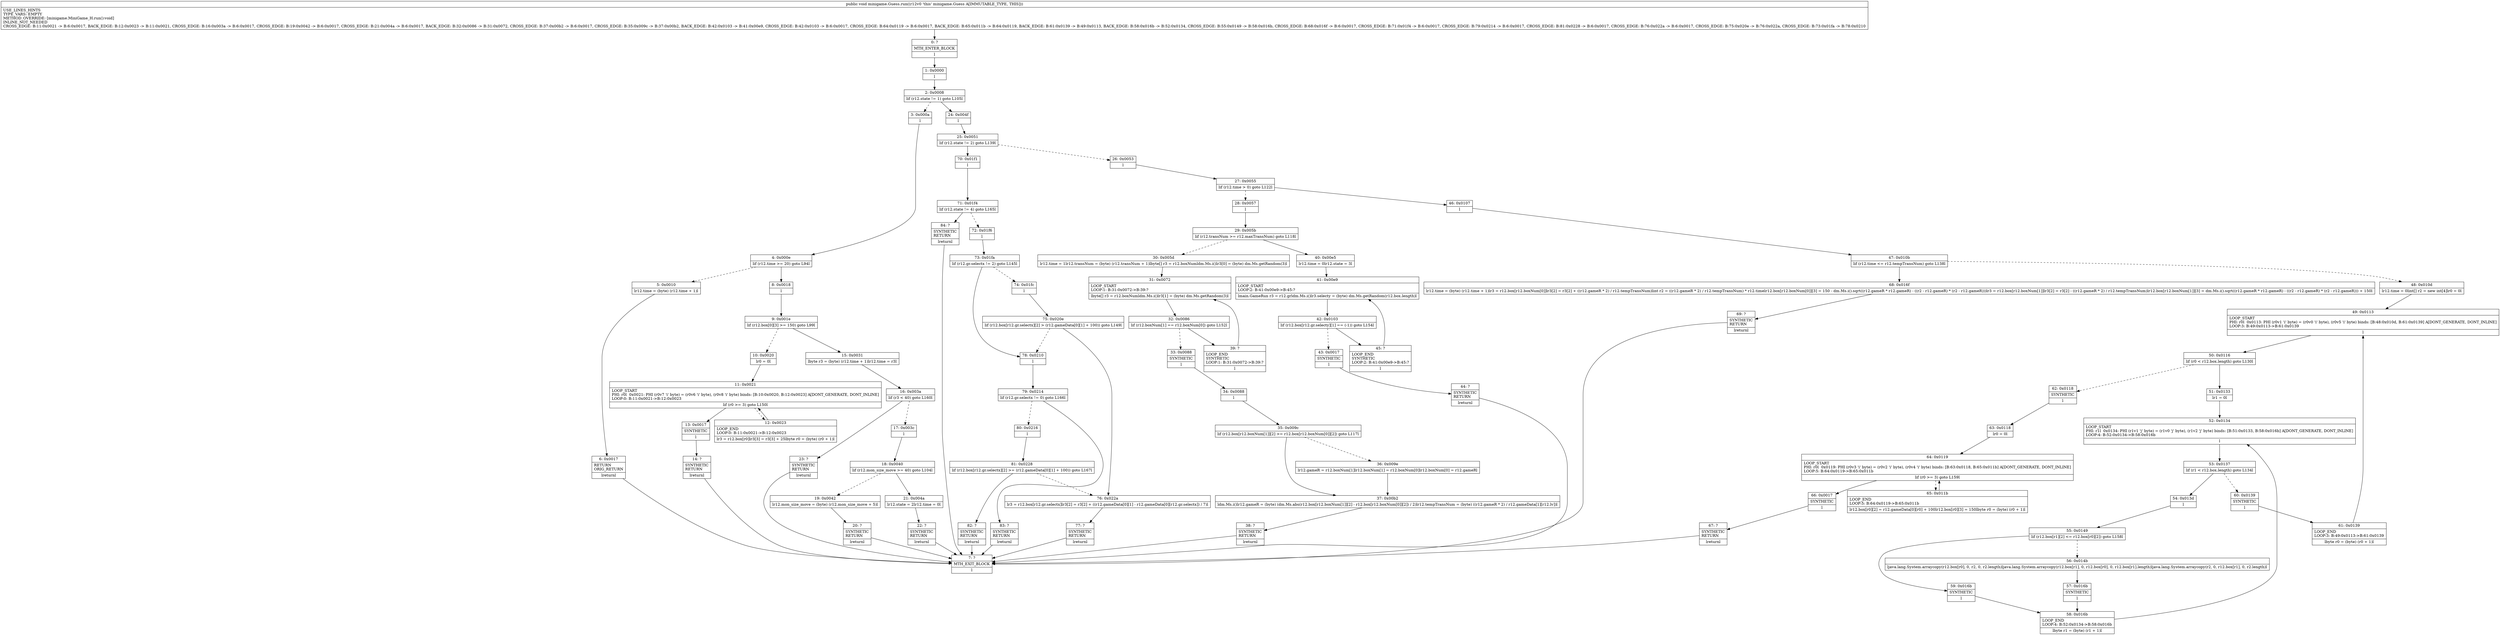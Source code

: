 digraph "CFG forminigame.Guess.run()V" {
Node_0 [shape=record,label="{0\:\ ?|MTH_ENTER_BLOCK\l|l}"];
Node_1 [shape=record,label="{1\:\ 0x0000|l}"];
Node_2 [shape=record,label="{2\:\ 0x0008|lif (r12.state != 1) goto L105l}"];
Node_3 [shape=record,label="{3\:\ 0x000a|l}"];
Node_4 [shape=record,label="{4\:\ 0x000e|lif (r12.time \>= 20) goto L94l}"];
Node_5 [shape=record,label="{5\:\ 0x0010|lr12.time = (byte) (r12.time + 1)l}"];
Node_6 [shape=record,label="{6\:\ 0x0017|RETURN\lORIG_RETURN\l|lreturnl}"];
Node_7 [shape=record,label="{7\:\ ?|MTH_EXIT_BLOCK\l|l}"];
Node_8 [shape=record,label="{8\:\ 0x0018|l}"];
Node_9 [shape=record,label="{9\:\ 0x001e|lif (r12.box[0][3] \>= 150) goto L99l}"];
Node_10 [shape=record,label="{10\:\ 0x0020|lr0 = 0l}"];
Node_11 [shape=record,label="{11\:\ 0x0021|LOOP_START\lPHI: r0l  0x0021: PHI (r0v7 'i' byte) = (r0v6 'i' byte), (r0v8 'i' byte) binds: [B:10:0x0020, B:12:0x0023] A[DONT_GENERATE, DONT_INLINE]\lLOOP:0: B:11:0x0021\-\>B:12:0x0023\l|lif (r0 \>= 3) goto L150l}"];
Node_12 [shape=record,label="{12\:\ 0x0023|LOOP_END\lLOOP:0: B:11:0x0021\-\>B:12:0x0023\l|lr3 = r12.box[r0]lr3[3] = r3[3] + 25lbyte r0 = (byte) (r0 + 1)l}"];
Node_13 [shape=record,label="{13\:\ 0x0017|SYNTHETIC\l|l}"];
Node_14 [shape=record,label="{14\:\ ?|SYNTHETIC\lRETURN\l|lreturnl}"];
Node_15 [shape=record,label="{15\:\ 0x0031|lbyte r3 = (byte) (r12.time + 1)lr12.time = r3l}"];
Node_16 [shape=record,label="{16\:\ 0x003a|lif (r3 \< 40) goto L160l}"];
Node_17 [shape=record,label="{17\:\ 0x003c|l}"];
Node_18 [shape=record,label="{18\:\ 0x0040|lif (r12.mon_size_move \>= 40) goto L104l}"];
Node_19 [shape=record,label="{19\:\ 0x0042|lr12.mon_size_move = (byte) (r12.mon_size_move + 5)l}"];
Node_20 [shape=record,label="{20\:\ ?|SYNTHETIC\lRETURN\l|lreturnl}"];
Node_21 [shape=record,label="{21\:\ 0x004a|lr12.state = 2lr12.time = 0l}"];
Node_22 [shape=record,label="{22\:\ ?|SYNTHETIC\lRETURN\l|lreturnl}"];
Node_23 [shape=record,label="{23\:\ ?|SYNTHETIC\lRETURN\l|lreturnl}"];
Node_24 [shape=record,label="{24\:\ 0x004f|l}"];
Node_25 [shape=record,label="{25\:\ 0x0051|lif (r12.state != 2) goto L139l}"];
Node_26 [shape=record,label="{26\:\ 0x0053|l}"];
Node_27 [shape=record,label="{27\:\ 0x0055|lif (r12.time \> 0) goto L122l}"];
Node_28 [shape=record,label="{28\:\ 0x0057|l}"];
Node_29 [shape=record,label="{29\:\ 0x005b|lif (r12.transNum \>= r12.maxTransNum) goto L118l}"];
Node_30 [shape=record,label="{30\:\ 0x005d|lr12.time = 1lr12.transNum = (byte) (r12.transNum + 1)lbyte[] r3 = r12.boxNumldm.Ms.i()lr3[0] = (byte) dm.Ms.getRandom(3)l}"];
Node_31 [shape=record,label="{31\:\ 0x0072|LOOP_START\lLOOP:1: B:31:0x0072\-\>B:39:?\l|lbyte[] r3 = r12.boxNumldm.Ms.i()lr3[1] = (byte) dm.Ms.getRandom(3)l}"];
Node_32 [shape=record,label="{32\:\ 0x0086|lif (r12.boxNum[1] == r12.boxNum[0]) goto L152l}"];
Node_33 [shape=record,label="{33\:\ 0x0088|SYNTHETIC\l|l}"];
Node_34 [shape=record,label="{34\:\ 0x0088|l}"];
Node_35 [shape=record,label="{35\:\ 0x009c|lif (r12.box[r12.boxNum[1]][2] \>= r12.box[r12.boxNum[0]][2]) goto L117l}"];
Node_36 [shape=record,label="{36\:\ 0x009e|lr12.gameR = r12.boxNum[1]lr12.boxNum[1] = r12.boxNum[0]lr12.boxNum[0] = r12.gameRl}"];
Node_37 [shape=record,label="{37\:\ 0x00b2|ldm.Ms.i()lr12.gameR = (byte) (dm.Ms.abs(r12.box[r12.boxNum[1]][2] \- r12.box[r12.boxNum[0]][2]) \/ 2)lr12.tempTransNum = (byte) ((r12.gameR * 2) \/ r12.gameData[1][r12.lv])l}"];
Node_38 [shape=record,label="{38\:\ ?|SYNTHETIC\lRETURN\l|lreturnl}"];
Node_39 [shape=record,label="{39\:\ ?|LOOP_END\lSYNTHETIC\lLOOP:1: B:31:0x0072\-\>B:39:?\l|l}"];
Node_40 [shape=record,label="{40\:\ 0x00e5|lr12.time = 0lr12.state = 3l}"];
Node_41 [shape=record,label="{41\:\ 0x00e9|LOOP_START\lLOOP:2: B:41:0x00e9\-\>B:45:?\l|lmain.GameRun r3 = r12.grldm.Ms.i()lr3.selecty = (byte) dm.Ms.getRandom(r12.box.length)l}"];
Node_42 [shape=record,label="{42\:\ 0x0103|lif (r12.box[r12.gr.selecty][1] == (\-1)) goto L154l}"];
Node_43 [shape=record,label="{43\:\ 0x0017|SYNTHETIC\l|l}"];
Node_44 [shape=record,label="{44\:\ ?|SYNTHETIC\lRETURN\l|lreturnl}"];
Node_45 [shape=record,label="{45\:\ ?|LOOP_END\lSYNTHETIC\lLOOP:2: B:41:0x00e9\-\>B:45:?\l|l}"];
Node_46 [shape=record,label="{46\:\ 0x0107|l}"];
Node_47 [shape=record,label="{47\:\ 0x010b|lif (r12.time \<= r12.tempTransNum) goto L138l}"];
Node_48 [shape=record,label="{48\:\ 0x010d|lr12.time = 0lint[] r2 = new int[4]lr0 = 0l}"];
Node_49 [shape=record,label="{49\:\ 0x0113|LOOP_START\lPHI: r0l  0x0113: PHI (r0v1 'i' byte) = (r0v0 'i' byte), (r0v5 'i' byte) binds: [B:48:0x010d, B:61:0x0139] A[DONT_GENERATE, DONT_INLINE]\lLOOP:3: B:49:0x0113\-\>B:61:0x0139\l|l}"];
Node_50 [shape=record,label="{50\:\ 0x0116|lif (r0 \< r12.box.length) goto L130l}"];
Node_51 [shape=record,label="{51\:\ 0x0133|lr1 = 0l}"];
Node_52 [shape=record,label="{52\:\ 0x0134|LOOP_START\lPHI: r1l  0x0134: PHI (r1v1 'j' byte) = (r1v0 'j' byte), (r1v2 'j' byte) binds: [B:51:0x0133, B:58:0x016b] A[DONT_GENERATE, DONT_INLINE]\lLOOP:4: B:52:0x0134\-\>B:58:0x016b\l|l}"];
Node_53 [shape=record,label="{53\:\ 0x0137|lif (r1 \< r12.box.length) goto L134l}"];
Node_54 [shape=record,label="{54\:\ 0x013d|l}"];
Node_55 [shape=record,label="{55\:\ 0x0149|lif (r12.box[r1][2] \<= r12.box[r0][2]) goto L158l}"];
Node_56 [shape=record,label="{56\:\ 0x014b|ljava.lang.System.arraycopy(r12.box[r0], 0, r2, 0, r2.length)ljava.lang.System.arraycopy(r12.box[r1], 0, r12.box[r0], 0, r12.box[r1].length)ljava.lang.System.arraycopy(r2, 0, r12.box[r1], 0, r2.length)l}"];
Node_57 [shape=record,label="{57\:\ 0x016b|SYNTHETIC\l|l}"];
Node_58 [shape=record,label="{58\:\ 0x016b|LOOP_END\lLOOP:4: B:52:0x0134\-\>B:58:0x016b\l|lbyte r1 = (byte) (r1 + 1)l}"];
Node_59 [shape=record,label="{59\:\ 0x016b|SYNTHETIC\l|l}"];
Node_60 [shape=record,label="{60\:\ 0x0139|SYNTHETIC\l|l}"];
Node_61 [shape=record,label="{61\:\ 0x0139|LOOP_END\lLOOP:3: B:49:0x0113\-\>B:61:0x0139\l|lbyte r0 = (byte) (r0 + 1)l}"];
Node_62 [shape=record,label="{62\:\ 0x0118|SYNTHETIC\l|l}"];
Node_63 [shape=record,label="{63\:\ 0x0118|lr0 = 0l}"];
Node_64 [shape=record,label="{64\:\ 0x0119|LOOP_START\lPHI: r0l  0x0119: PHI (r0v3 'i' byte) = (r0v2 'i' byte), (r0v4 'i' byte) binds: [B:63:0x0118, B:65:0x011b] A[DONT_GENERATE, DONT_INLINE]\lLOOP:5: B:64:0x0119\-\>B:65:0x011b\l|lif (r0 \>= 3) goto L159l}"];
Node_65 [shape=record,label="{65\:\ 0x011b|LOOP_END\lLOOP:5: B:64:0x0119\-\>B:65:0x011b\l|lr12.box[r0][2] = r12.gameData[0][r0] + 100lr12.box[r0][3] = 150lbyte r0 = (byte) (r0 + 1)l}"];
Node_66 [shape=record,label="{66\:\ 0x0017|SYNTHETIC\l|l}"];
Node_67 [shape=record,label="{67\:\ ?|SYNTHETIC\lRETURN\l|lreturnl}"];
Node_68 [shape=record,label="{68\:\ 0x016f|lr12.time = (byte) (r12.time + 1)lr3 = r12.box[r12.boxNum[0]]lr3[2] = r3[2] + ((r12.gameR * 2) \/ r12.tempTransNum)lint r2 = ((r12.gameR * 2) \/ r12.tempTransNum) * r12.timelr12.box[r12.boxNum[0]][3] = 150 \- dm.Ms.i().sqrt((r12.gameR * r12.gameR) \- ((r2 \- r12.gameR) * (r2 \- r12.gameR)))lr3 = r12.box[r12.boxNum[1]]lr3[2] = r3[2] \- ((r12.gameR * 2) \/ r12.tempTransNum)lr12.box[r12.boxNum[1]][3] = dm.Ms.i().sqrt((r12.gameR * r12.gameR) \- ((r2 \- r12.gameR) * (r2 \- r12.gameR))) + 150l}"];
Node_69 [shape=record,label="{69\:\ ?|SYNTHETIC\lRETURN\l|lreturnl}"];
Node_70 [shape=record,label="{70\:\ 0x01f1|l}"];
Node_71 [shape=record,label="{71\:\ 0x01f4|lif (r12.state != 4) goto L165l}"];
Node_72 [shape=record,label="{72\:\ 0x01f6|l}"];
Node_73 [shape=record,label="{73\:\ 0x01fa|lif (r12.gr.selectx != 2) goto L145l}"];
Node_74 [shape=record,label="{74\:\ 0x01fc|l}"];
Node_75 [shape=record,label="{75\:\ 0x020e|lif (r12.box[r12.gr.selectx][2] \> (r12.gameData[0][1] + 100)) goto L149l}"];
Node_76 [shape=record,label="{76\:\ 0x022a|lr3 = r12.box[r12.gr.selectx]lr3[2] = r3[2] + ((r12.gameData[0][1] \- r12.gameData[0][r12.gr.selectx]) \/ 7)l}"];
Node_77 [shape=record,label="{77\:\ ?|SYNTHETIC\lRETURN\l|lreturnl}"];
Node_78 [shape=record,label="{78\:\ 0x0210|l}"];
Node_79 [shape=record,label="{79\:\ 0x0214|lif (r12.gr.selectx != 0) goto L166l}"];
Node_80 [shape=record,label="{80\:\ 0x0216|l}"];
Node_81 [shape=record,label="{81\:\ 0x0228|lif (r12.box[r12.gr.selectx][2] \>= (r12.gameData[0][1] + 100)) goto L167l}"];
Node_82 [shape=record,label="{82\:\ ?|SYNTHETIC\lRETURN\l|lreturnl}"];
Node_83 [shape=record,label="{83\:\ ?|SYNTHETIC\lRETURN\l|lreturnl}"];
Node_84 [shape=record,label="{84\:\ ?|SYNTHETIC\lRETURN\l|lreturnl}"];
MethodNode[shape=record,label="{public void minigame.Guess.run((r12v0 'this' minigame.Guess A[IMMUTABLE_TYPE, THIS]))  | USE_LINES_HINTS\lTYPE_VARS: EMPTY\lMETHOD_OVERRIDE: [minigame.MiniGame_H.run():void]\lINLINE_NOT_NEEDED\lCROSS_EDGE: B:11:0x0021 \-\> B:6:0x0017, BACK_EDGE: B:12:0x0023 \-\> B:11:0x0021, CROSS_EDGE: B:16:0x003a \-\> B:6:0x0017, CROSS_EDGE: B:19:0x0042 \-\> B:6:0x0017, CROSS_EDGE: B:21:0x004a \-\> B:6:0x0017, BACK_EDGE: B:32:0x0086 \-\> B:31:0x0072, CROSS_EDGE: B:37:0x00b2 \-\> B:6:0x0017, CROSS_EDGE: B:35:0x009c \-\> B:37:0x00b2, BACK_EDGE: B:42:0x0103 \-\> B:41:0x00e9, CROSS_EDGE: B:42:0x0103 \-\> B:6:0x0017, CROSS_EDGE: B:64:0x0119 \-\> B:6:0x0017, BACK_EDGE: B:65:0x011b \-\> B:64:0x0119, BACK_EDGE: B:61:0x0139 \-\> B:49:0x0113, BACK_EDGE: B:58:0x016b \-\> B:52:0x0134, CROSS_EDGE: B:55:0x0149 \-\> B:58:0x016b, CROSS_EDGE: B:68:0x016f \-\> B:6:0x0017, CROSS_EDGE: B:71:0x01f4 \-\> B:6:0x0017, CROSS_EDGE: B:79:0x0214 \-\> B:6:0x0017, CROSS_EDGE: B:81:0x0228 \-\> B:6:0x0017, CROSS_EDGE: B:76:0x022a \-\> B:6:0x0017, CROSS_EDGE: B:75:0x020e \-\> B:76:0x022a, CROSS_EDGE: B:73:0x01fa \-\> B:78:0x0210\l}"];
MethodNode -> Node_0;
Node_0 -> Node_1;
Node_1 -> Node_2;
Node_2 -> Node_3[style=dashed];
Node_2 -> Node_24;
Node_3 -> Node_4;
Node_4 -> Node_5[style=dashed];
Node_4 -> Node_8;
Node_5 -> Node_6;
Node_6 -> Node_7;
Node_8 -> Node_9;
Node_9 -> Node_10[style=dashed];
Node_9 -> Node_15;
Node_10 -> Node_11;
Node_11 -> Node_12[style=dashed];
Node_11 -> Node_13;
Node_12 -> Node_11;
Node_13 -> Node_14;
Node_14 -> Node_7;
Node_15 -> Node_16;
Node_16 -> Node_17[style=dashed];
Node_16 -> Node_23;
Node_17 -> Node_18;
Node_18 -> Node_19[style=dashed];
Node_18 -> Node_21;
Node_19 -> Node_20;
Node_20 -> Node_7;
Node_21 -> Node_22;
Node_22 -> Node_7;
Node_23 -> Node_7;
Node_24 -> Node_25;
Node_25 -> Node_26[style=dashed];
Node_25 -> Node_70;
Node_26 -> Node_27;
Node_27 -> Node_28[style=dashed];
Node_27 -> Node_46;
Node_28 -> Node_29;
Node_29 -> Node_30[style=dashed];
Node_29 -> Node_40;
Node_30 -> Node_31;
Node_31 -> Node_32;
Node_32 -> Node_33[style=dashed];
Node_32 -> Node_39;
Node_33 -> Node_34;
Node_34 -> Node_35;
Node_35 -> Node_36[style=dashed];
Node_35 -> Node_37;
Node_36 -> Node_37;
Node_37 -> Node_38;
Node_38 -> Node_7;
Node_39 -> Node_31;
Node_40 -> Node_41;
Node_41 -> Node_42;
Node_42 -> Node_43[style=dashed];
Node_42 -> Node_45;
Node_43 -> Node_44;
Node_44 -> Node_7;
Node_45 -> Node_41;
Node_46 -> Node_47;
Node_47 -> Node_48[style=dashed];
Node_47 -> Node_68;
Node_48 -> Node_49;
Node_49 -> Node_50;
Node_50 -> Node_51;
Node_50 -> Node_62[style=dashed];
Node_51 -> Node_52;
Node_52 -> Node_53;
Node_53 -> Node_54;
Node_53 -> Node_60[style=dashed];
Node_54 -> Node_55;
Node_55 -> Node_56[style=dashed];
Node_55 -> Node_59;
Node_56 -> Node_57;
Node_57 -> Node_58;
Node_58 -> Node_52;
Node_59 -> Node_58;
Node_60 -> Node_61;
Node_61 -> Node_49;
Node_62 -> Node_63;
Node_63 -> Node_64;
Node_64 -> Node_65[style=dashed];
Node_64 -> Node_66;
Node_65 -> Node_64;
Node_66 -> Node_67;
Node_67 -> Node_7;
Node_68 -> Node_69;
Node_69 -> Node_7;
Node_70 -> Node_71;
Node_71 -> Node_72[style=dashed];
Node_71 -> Node_84;
Node_72 -> Node_73;
Node_73 -> Node_74[style=dashed];
Node_73 -> Node_78;
Node_74 -> Node_75;
Node_75 -> Node_78[style=dashed];
Node_75 -> Node_76;
Node_76 -> Node_77;
Node_77 -> Node_7;
Node_78 -> Node_79;
Node_79 -> Node_80[style=dashed];
Node_79 -> Node_83;
Node_80 -> Node_81;
Node_81 -> Node_76[style=dashed];
Node_81 -> Node_82;
Node_82 -> Node_7;
Node_83 -> Node_7;
Node_84 -> Node_7;
}

